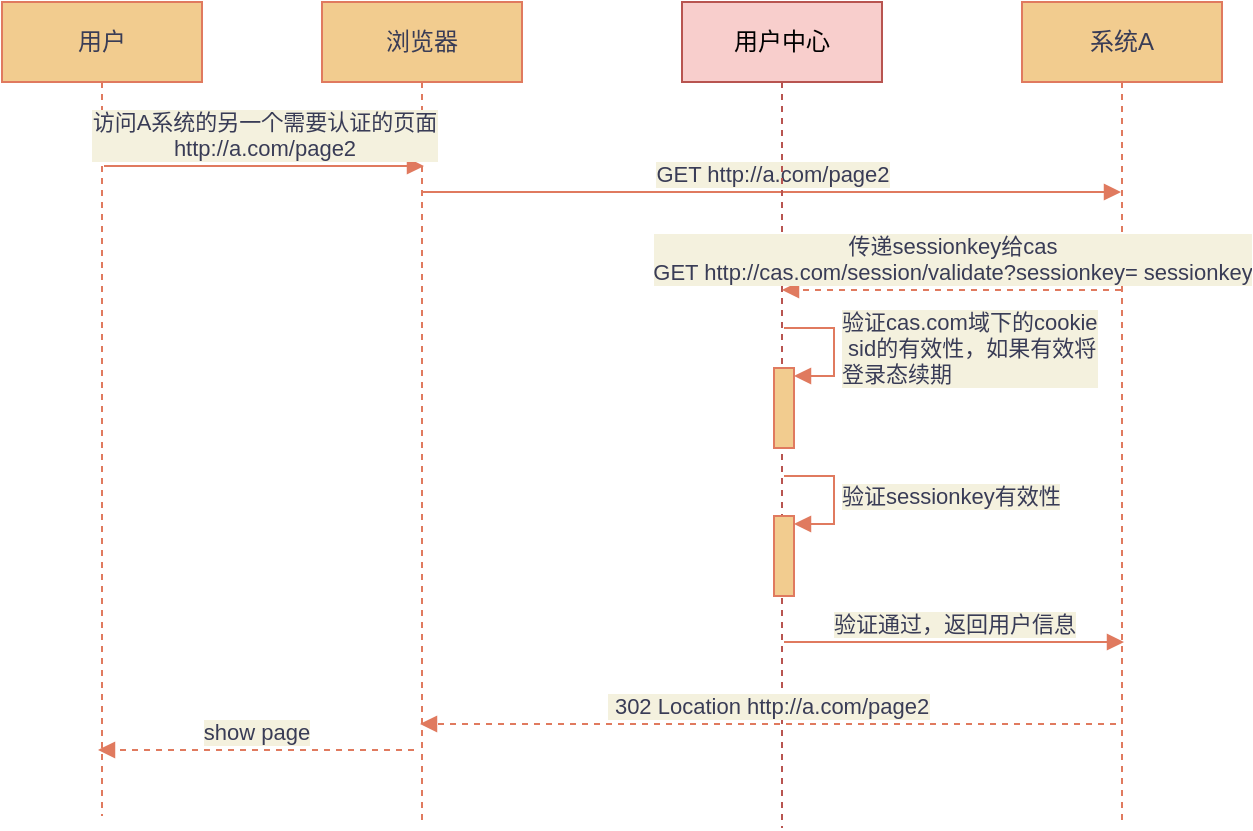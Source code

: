 <mxfile version="13.6.2" type="github">
  <diagram id="9yGuTlsZ8Y7SOnh658ti" name="第 1 页">
    <mxGraphModel dx="2066" dy="1041" grid="0" gridSize="10" guides="1" tooltips="1" connect="1" arrows="1" fold="1" page="0" pageScale="1" pageWidth="827" pageHeight="1169" background="none" math="0" shadow="0">
      <root>
        <mxCell id="0" />
        <mxCell id="1" parent="0" />
        <mxCell id="cOHTzzDG18c5NZVRI5Rh-1" value="用户" style="shape=umlLifeline;perimeter=lifelinePerimeter;whiteSpace=wrap;html=1;container=1;collapsible=0;recursiveResize=0;outlineConnect=0;fillColor=#F2CC8F;strokeColor=#E07A5F;fontColor=#393C56;" parent="1" vertex="1">
          <mxGeometry x="78" y="113" width="100" height="407" as="geometry" />
        </mxCell>
        <mxCell id="cOHTzzDG18c5NZVRI5Rh-5" value="浏览器" style="shape=umlLifeline;perimeter=lifelinePerimeter;whiteSpace=wrap;html=1;container=1;collapsible=0;recursiveResize=0;outlineConnect=0;fillColor=#F2CC8F;strokeColor=#E07A5F;fontColor=#393C56;" parent="1" vertex="1">
          <mxGeometry x="238" y="113" width="100" height="410" as="geometry" />
        </mxCell>
        <mxCell id="cOHTzzDG18c5NZVRI5Rh-11" value="GET http://a.com/page2" style="html=1;verticalAlign=bottom;endArrow=block;strokeColor=#E07A5F;fontColor=#393C56;labelBackgroundColor=#F4F1DE;" parent="cOHTzzDG18c5NZVRI5Rh-5" edge="1">
          <mxGeometry width="80" relative="1" as="geometry">
            <mxPoint x="50" y="95" as="sourcePoint" />
            <mxPoint x="399.5" y="95" as="targetPoint" />
          </mxGeometry>
        </mxCell>
        <mxCell id="cOHTzzDG18c5NZVRI5Rh-6" value="用户中心" style="shape=umlLifeline;perimeter=lifelinePerimeter;whiteSpace=wrap;html=1;container=1;collapsible=0;recursiveResize=0;outlineConnect=0;fillColor=#f8cecc;strokeColor=#b85450;" parent="1" vertex="1">
          <mxGeometry x="418" y="113" width="100" height="413" as="geometry" />
        </mxCell>
        <mxCell id="u-cGchz_qDVYLQRvQrQZ-2" value="验证sessionkey有效性" style="edgeStyle=orthogonalEdgeStyle;html=1;align=left;spacingLeft=2;endArrow=block;rounded=0;entryX=1;entryY=0;strokeColor=#E07A5F;fontColor=#393C56;labelBackgroundColor=#F4F1DE;" parent="cOHTzzDG18c5NZVRI5Rh-6" edge="1">
          <mxGeometry relative="1" as="geometry">
            <mxPoint x="51" y="237" as="sourcePoint" />
            <Array as="points">
              <mxPoint x="76" y="237" />
            </Array>
            <mxPoint x="56" y="261" as="targetPoint" />
          </mxGeometry>
        </mxCell>
        <mxCell id="u-cGchz_qDVYLQRvQrQZ-3" value="" style="html=1;points=[];perimeter=orthogonalPerimeter;fillColor=#F2CC8F;strokeColor=#E07A5F;fontColor=#393C56;" parent="cOHTzzDG18c5NZVRI5Rh-6" vertex="1">
          <mxGeometry x="46" y="257" width="10" height="40" as="geometry" />
        </mxCell>
        <mxCell id="Y87x2AK9z4zEFqLmgnwZ-1" value="验证cas.com域下的cookie&lt;br&gt;&amp;nbsp;sid的有效性，如果有效将&lt;br&gt;登录态续期" style="edgeStyle=orthogonalEdgeStyle;html=1;align=left;spacingLeft=2;endArrow=block;rounded=0;entryX=1;entryY=0;strokeColor=#E07A5F;fontColor=#393C56;labelBackgroundColor=#F4F1DE;" parent="cOHTzzDG18c5NZVRI5Rh-6" edge="1">
          <mxGeometry relative="1" as="geometry">
            <mxPoint x="51" y="163" as="sourcePoint" />
            <Array as="points">
              <mxPoint x="76" y="163" />
            </Array>
            <mxPoint x="56" y="187" as="targetPoint" />
          </mxGeometry>
        </mxCell>
        <mxCell id="Y87x2AK9z4zEFqLmgnwZ-2" value="" style="html=1;points=[];perimeter=orthogonalPerimeter;fillColor=#F2CC8F;strokeColor=#E07A5F;fontColor=#393C56;" parent="cOHTzzDG18c5NZVRI5Rh-6" vertex="1">
          <mxGeometry x="46" y="183" width="10" height="40" as="geometry" />
        </mxCell>
        <mxCell id="cOHTzzDG18c5NZVRI5Rh-7" value="系统A" style="shape=umlLifeline;perimeter=lifelinePerimeter;whiteSpace=wrap;html=1;container=1;collapsible=0;recursiveResize=0;outlineConnect=0;fillColor=#F2CC8F;strokeColor=#E07A5F;fontColor=#393C56;" parent="1" vertex="1">
          <mxGeometry x="588" y="113" width="100" height="410" as="geometry" />
        </mxCell>
        <mxCell id="cOHTzzDG18c5NZVRI5Rh-15" value="传递sessionkey给cas&lt;br&gt;GET http://cas.com/session/validate?sessionkey=&amp;nbsp;sessionkey" style="html=1;verticalAlign=bottom;endArrow=block;strokeColor=#E07A5F;fontColor=#393C56;dashed=1;labelBackgroundColor=#F4F1DE;" parent="1" edge="1">
          <mxGeometry width="80" relative="1" as="geometry">
            <mxPoint x="637.5" y="257" as="sourcePoint" />
            <mxPoint x="468" y="257" as="targetPoint" />
          </mxGeometry>
        </mxCell>
        <mxCell id="cOHTzzDG18c5NZVRI5Rh-16" value="验证通过，返回用户信息" style="html=1;verticalAlign=bottom;endArrow=block;strokeColor=#E07A5F;fontColor=#393C56;labelBackgroundColor=#F4F1DE;" parent="1" edge="1">
          <mxGeometry width="80" relative="1" as="geometry">
            <mxPoint x="469" y="433" as="sourcePoint" />
            <mxPoint x="639" y="433" as="targetPoint" />
          </mxGeometry>
        </mxCell>
        <mxCell id="tDoBP8PQl3Mzpf3dStTA-1" value="&amp;nbsp;302 Location http://a.com/page2" style="html=1;verticalAlign=bottom;endArrow=block;strokeColor=#E07A5F;fontColor=#393C56;dashed=1;labelBackgroundColor=#F4F1DE;" parent="1" edge="1">
          <mxGeometry width="80" relative="1" as="geometry">
            <mxPoint x="635" y="474" as="sourcePoint" />
            <mxPoint x="287" y="474" as="targetPoint" />
          </mxGeometry>
        </mxCell>
        <mxCell id="tDoBP8PQl3Mzpf3dStTA-2" value="show page" style="html=1;verticalAlign=bottom;endArrow=block;strokeColor=#E07A5F;fontColor=#393C56;dashed=1;labelBackgroundColor=#F4F1DE;" parent="1" edge="1">
          <mxGeometry width="80" relative="1" as="geometry">
            <mxPoint x="284" y="487" as="sourcePoint" />
            <mxPoint x="126" y="487" as="targetPoint" />
          </mxGeometry>
        </mxCell>
        <mxCell id="u-cGchz_qDVYLQRvQrQZ-1" value="访问A系统的另一个需要认证的页面&lt;br&gt;http://a.com/page2" style="html=1;verticalAlign=bottom;endArrow=block;strokeColor=#E07A5F;fontColor=#393C56;labelBackgroundColor=#F4F1DE;" parent="1" edge="1">
          <mxGeometry width="80" relative="1" as="geometry">
            <mxPoint x="129" y="195" as="sourcePoint" />
            <mxPoint x="289" y="195" as="targetPoint" />
          </mxGeometry>
        </mxCell>
      </root>
    </mxGraphModel>
  </diagram>
</mxfile>
